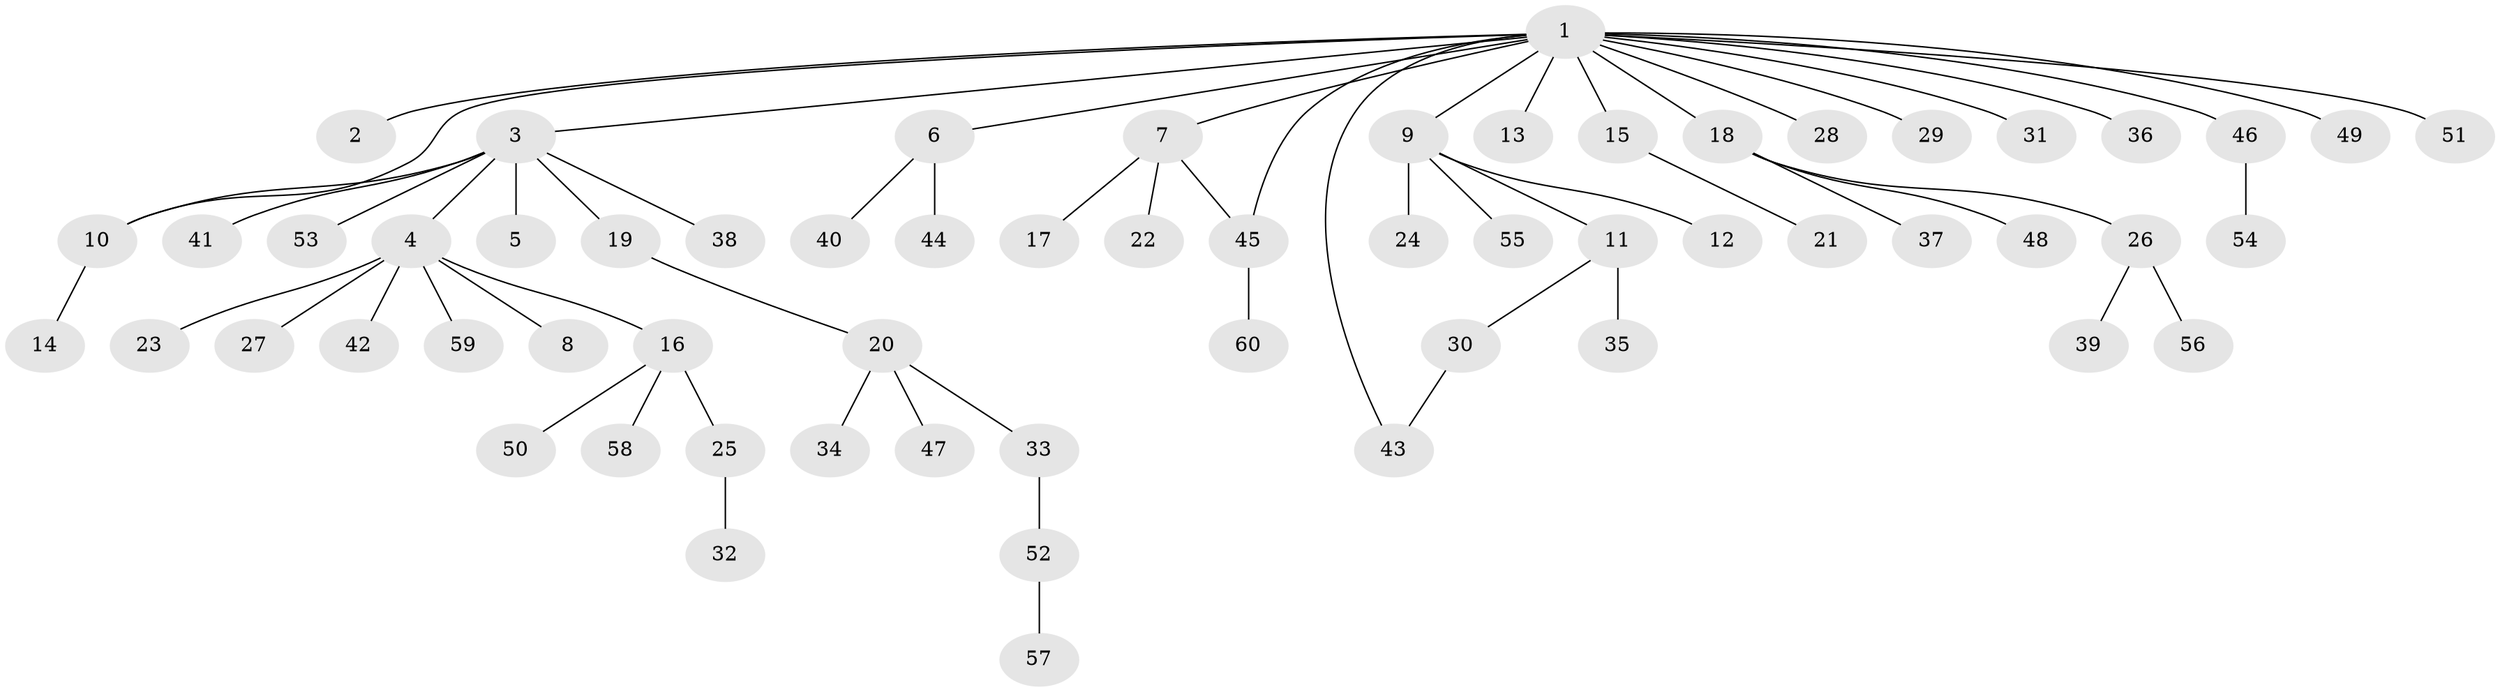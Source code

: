 // coarse degree distribution, {16: 0.02127659574468085, 1: 0.6808510638297872, 13: 0.02127659574468085, 2: 0.14893617021276595, 4: 0.06382978723404255, 3: 0.06382978723404255}
// Generated by graph-tools (version 1.1) at 2025/23/03/03/25 07:23:48]
// undirected, 60 vertices, 62 edges
graph export_dot {
graph [start="1"]
  node [color=gray90,style=filled];
  1;
  2;
  3;
  4;
  5;
  6;
  7;
  8;
  9;
  10;
  11;
  12;
  13;
  14;
  15;
  16;
  17;
  18;
  19;
  20;
  21;
  22;
  23;
  24;
  25;
  26;
  27;
  28;
  29;
  30;
  31;
  32;
  33;
  34;
  35;
  36;
  37;
  38;
  39;
  40;
  41;
  42;
  43;
  44;
  45;
  46;
  47;
  48;
  49;
  50;
  51;
  52;
  53;
  54;
  55;
  56;
  57;
  58;
  59;
  60;
  1 -- 2;
  1 -- 3;
  1 -- 6;
  1 -- 7;
  1 -- 9;
  1 -- 10;
  1 -- 13;
  1 -- 15;
  1 -- 18;
  1 -- 28;
  1 -- 29;
  1 -- 31;
  1 -- 36;
  1 -- 43;
  1 -- 45;
  1 -- 46;
  1 -- 49;
  1 -- 51;
  3 -- 4;
  3 -- 5;
  3 -- 10;
  3 -- 19;
  3 -- 38;
  3 -- 41;
  3 -- 53;
  4 -- 8;
  4 -- 16;
  4 -- 23;
  4 -- 27;
  4 -- 42;
  4 -- 59;
  6 -- 40;
  6 -- 44;
  7 -- 17;
  7 -- 22;
  7 -- 45;
  9 -- 11;
  9 -- 12;
  9 -- 24;
  9 -- 55;
  10 -- 14;
  11 -- 30;
  11 -- 35;
  15 -- 21;
  16 -- 25;
  16 -- 50;
  16 -- 58;
  18 -- 26;
  18 -- 37;
  18 -- 48;
  19 -- 20;
  20 -- 33;
  20 -- 34;
  20 -- 47;
  25 -- 32;
  26 -- 39;
  26 -- 56;
  30 -- 43;
  33 -- 52;
  45 -- 60;
  46 -- 54;
  52 -- 57;
}
